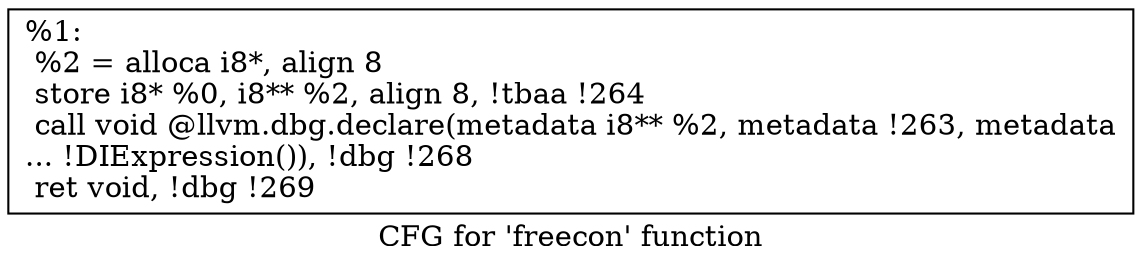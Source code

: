digraph "CFG for 'freecon' function" {
	label="CFG for 'freecon' function";

	Node0x1d8a220 [shape=record,label="{%1:\l  %2 = alloca i8*, align 8\l  store i8* %0, i8** %2, align 8, !tbaa !264\l  call void @llvm.dbg.declare(metadata i8** %2, metadata !263, metadata\l... !DIExpression()), !dbg !268\l  ret void, !dbg !269\l}"];
}

